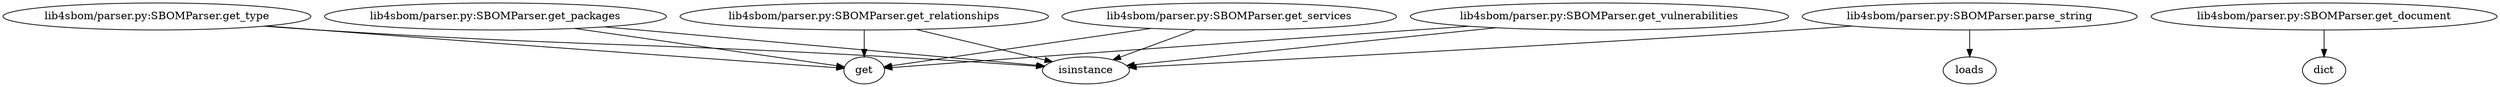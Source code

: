 digraph callgraph {
  "lib4sbom/parser.py:SBOMParser.parse_string" -> "isinstance";
  "lib4sbom/parser.py:SBOMParser.parse_string" -> "loads";
  "lib4sbom/parser.py:SBOMParser.get_packages" -> "get";
  "lib4sbom/parser.py:SBOMParser.get_packages" -> "isinstance";
  "lib4sbom/parser.py:SBOMParser.get_relationships" -> "get";
  "lib4sbom/parser.py:SBOMParser.get_relationships" -> "isinstance";
  "lib4sbom/parser.py:SBOMParser.get_services" -> "get";
  "lib4sbom/parser.py:SBOMParser.get_services" -> "isinstance";
  "lib4sbom/parser.py:SBOMParser.get_vulnerabilities" -> "get";
  "lib4sbom/parser.py:SBOMParser.get_vulnerabilities" -> "isinstance";
  "lib4sbom/parser.py:SBOMParser.get_document" -> "dict";
  "lib4sbom/parser.py:SBOMParser.get_type" -> "get";
  "lib4sbom/parser.py:SBOMParser.get_type" -> "isinstance";
}
